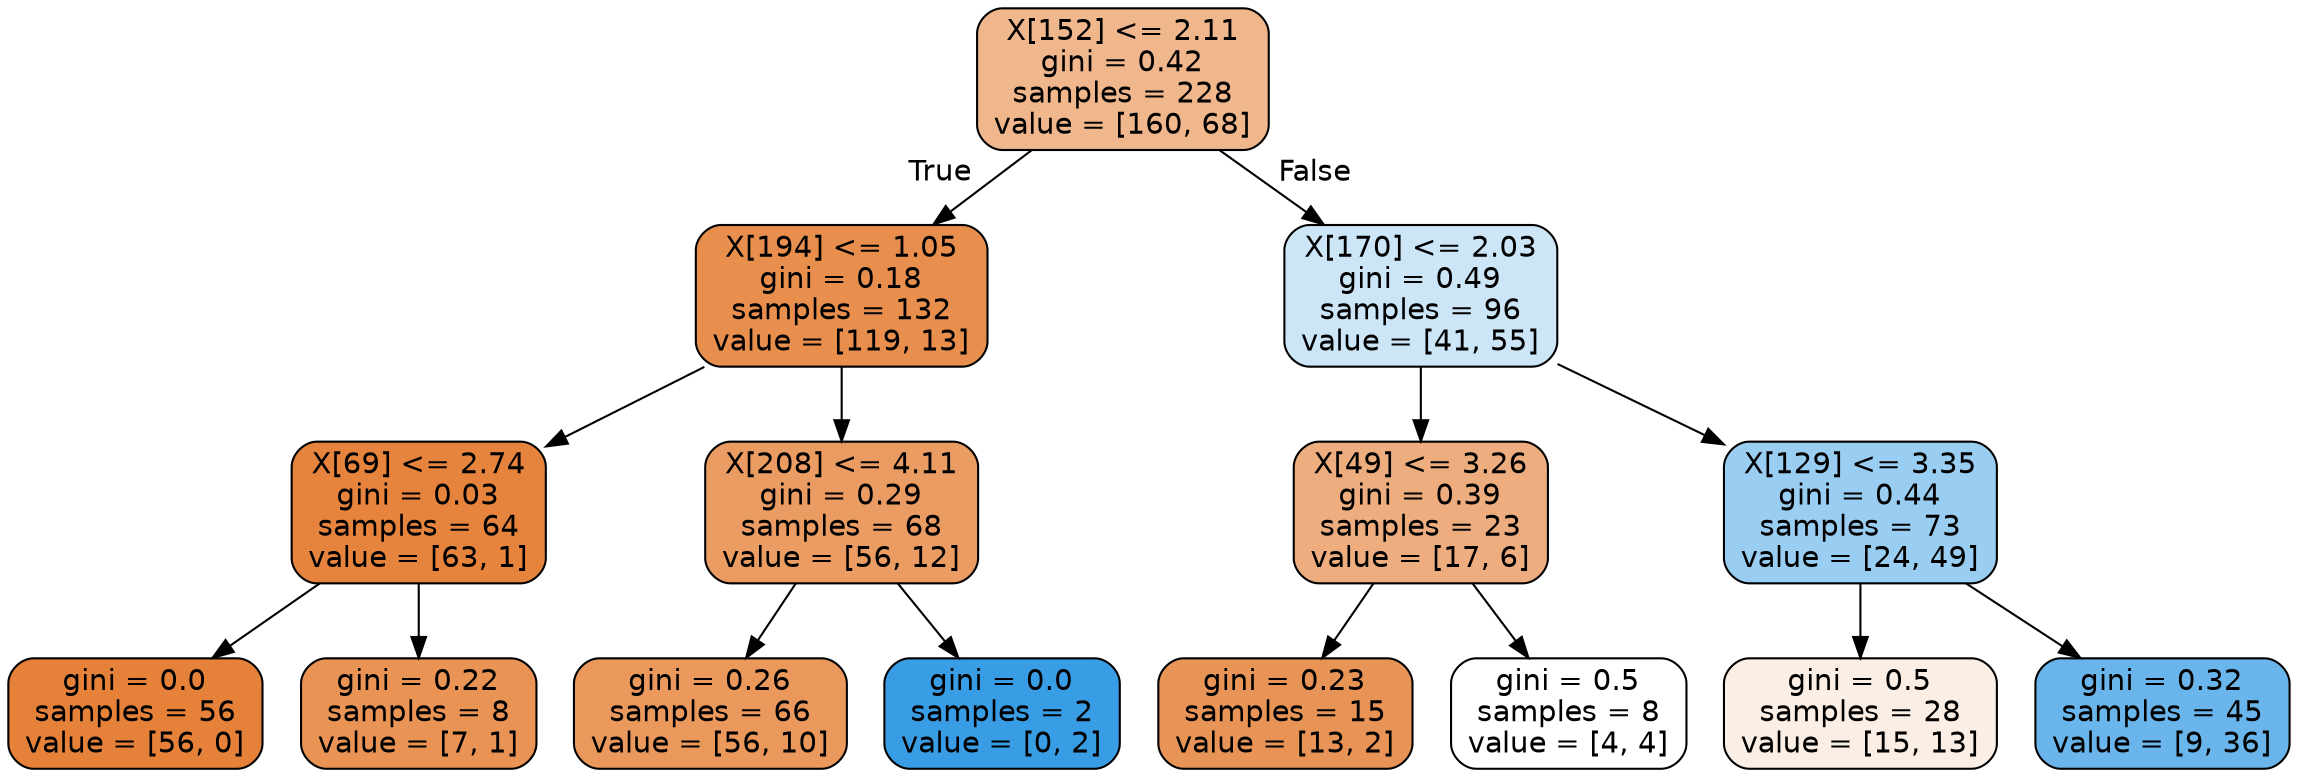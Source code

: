 digraph Tree {
node [shape=box, style="filled, rounded", color="black", fontname=helvetica] ;
edge [fontname=helvetica] ;
0 [label="X[152] <= 2.11\ngini = 0.42\nsamples = 228\nvalue = [160, 68]", fillcolor="#e5813993"] ;
1 [label="X[194] <= 1.05\ngini = 0.18\nsamples = 132\nvalue = [119, 13]", fillcolor="#e58139e3"] ;
0 -> 1 [labeldistance=2.5, labelangle=45, headlabel="True"] ;
2 [label="X[69] <= 2.74\ngini = 0.03\nsamples = 64\nvalue = [63, 1]", fillcolor="#e58139fb"] ;
1 -> 2 ;
3 [label="gini = 0.0\nsamples = 56\nvalue = [56, 0]", fillcolor="#e58139ff"] ;
2 -> 3 ;
4 [label="gini = 0.22\nsamples = 8\nvalue = [7, 1]", fillcolor="#e58139db"] ;
2 -> 4 ;
5 [label="X[208] <= 4.11\ngini = 0.29\nsamples = 68\nvalue = [56, 12]", fillcolor="#e58139c8"] ;
1 -> 5 ;
6 [label="gini = 0.26\nsamples = 66\nvalue = [56, 10]", fillcolor="#e58139d1"] ;
5 -> 6 ;
7 [label="gini = 0.0\nsamples = 2\nvalue = [0, 2]", fillcolor="#399de5ff"] ;
5 -> 7 ;
8 [label="X[170] <= 2.03\ngini = 0.49\nsamples = 96\nvalue = [41, 55]", fillcolor="#399de541"] ;
0 -> 8 [labeldistance=2.5, labelangle=-45, headlabel="False"] ;
9 [label="X[49] <= 3.26\ngini = 0.39\nsamples = 23\nvalue = [17, 6]", fillcolor="#e58139a5"] ;
8 -> 9 ;
10 [label="gini = 0.23\nsamples = 15\nvalue = [13, 2]", fillcolor="#e58139d8"] ;
9 -> 10 ;
11 [label="gini = 0.5\nsamples = 8\nvalue = [4, 4]", fillcolor="#e5813900"] ;
9 -> 11 ;
12 [label="X[129] <= 3.35\ngini = 0.44\nsamples = 73\nvalue = [24, 49]", fillcolor="#399de582"] ;
8 -> 12 ;
13 [label="gini = 0.5\nsamples = 28\nvalue = [15, 13]", fillcolor="#e5813922"] ;
12 -> 13 ;
14 [label="gini = 0.32\nsamples = 45\nvalue = [9, 36]", fillcolor="#399de5bf"] ;
12 -> 14 ;
}